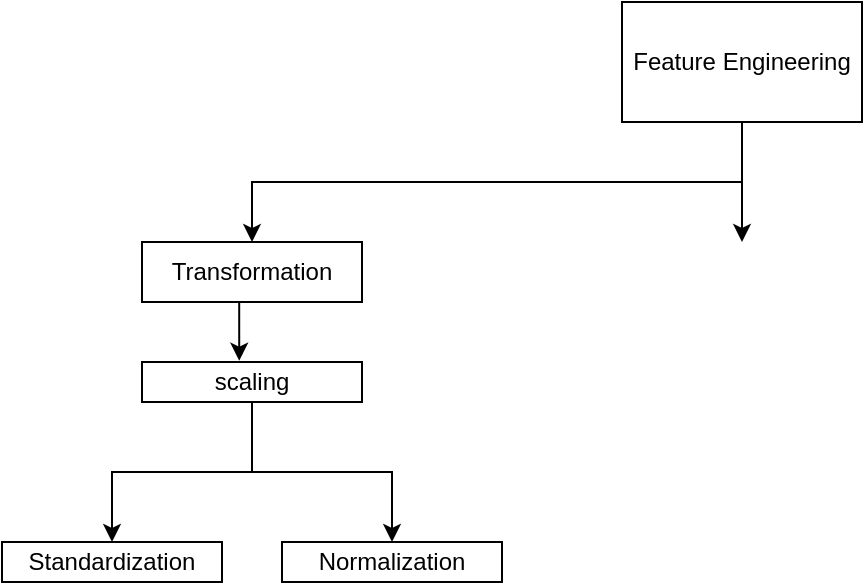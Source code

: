 <mxfile version="20.8.23" type="github">
  <diagram name="Page-1" id="khNjEgueq9Hnr0_aDzN0">
    <mxGraphModel dx="972" dy="510" grid="1" gridSize="10" guides="1" tooltips="1" connect="1" arrows="1" fold="1" page="1" pageScale="1" pageWidth="850" pageHeight="1100" math="0" shadow="0">
      <root>
        <mxCell id="0" />
        <mxCell id="1" parent="0" />
        <mxCell id="wbTJqozSOBXZTNc4BJRr-1" value="Feature Engineering" style="rounded=0;whiteSpace=wrap;html=1;" vertex="1" parent="1">
          <mxGeometry x="320" y="20" width="120" height="60" as="geometry" />
        </mxCell>
        <mxCell id="wbTJqozSOBXZTNc4BJRr-2" value="Transformation" style="rounded=0;whiteSpace=wrap;html=1;" vertex="1" parent="1">
          <mxGeometry x="80" y="140" width="110" height="30" as="geometry" />
        </mxCell>
        <mxCell id="wbTJqozSOBXZTNc4BJRr-4" value="" style="edgeStyle=orthogonalEdgeStyle;rounded=0;orthogonalLoop=1;jettySize=auto;html=1;exitX=0.5;exitY=1;exitDx=0;exitDy=0;" edge="1" parent="1" source="wbTJqozSOBXZTNc4BJRr-1" target="wbTJqozSOBXZTNc4BJRr-2">
          <mxGeometry relative="1" as="geometry" />
        </mxCell>
        <mxCell id="wbTJqozSOBXZTNc4BJRr-6" value="" style="edgeStyle=orthogonalEdgeStyle;rounded=0;orthogonalLoop=1;jettySize=auto;html=1;" edge="1" parent="1">
          <mxGeometry relative="1" as="geometry">
            <mxPoint x="380" y="80" as="sourcePoint" />
            <mxPoint x="380" y="140" as="targetPoint" />
          </mxGeometry>
        </mxCell>
        <mxCell id="wbTJqozSOBXZTNc4BJRr-12" value="" style="edgeStyle=orthogonalEdgeStyle;rounded=0;orthogonalLoop=1;jettySize=auto;html=1;" edge="1" parent="1" source="wbTJqozSOBXZTNc4BJRr-7" target="wbTJqozSOBXZTNc4BJRr-11">
          <mxGeometry relative="1" as="geometry" />
        </mxCell>
        <mxCell id="wbTJqozSOBXZTNc4BJRr-7" value="scaling" style="rounded=0;whiteSpace=wrap;html=1;" vertex="1" parent="1">
          <mxGeometry x="80" y="200" width="110" height="20" as="geometry" />
        </mxCell>
        <mxCell id="wbTJqozSOBXZTNc4BJRr-9" value="" style="edgeStyle=orthogonalEdgeStyle;rounded=0;orthogonalLoop=1;jettySize=auto;html=1;exitX=0.5;exitY=1;exitDx=0;exitDy=0;entryX=0.442;entryY=-0.033;entryDx=0;entryDy=0;entryPerimeter=0;" edge="1" parent="1" source="wbTJqozSOBXZTNc4BJRr-2" target="wbTJqozSOBXZTNc4BJRr-7">
          <mxGeometry relative="1" as="geometry">
            <mxPoint x="355" y="260" as="sourcePoint" />
            <mxPoint x="100" y="320" as="targetPoint" />
          </mxGeometry>
        </mxCell>
        <mxCell id="wbTJqozSOBXZTNc4BJRr-10" value="Standardization" style="rounded=0;whiteSpace=wrap;html=1;" vertex="1" parent="1">
          <mxGeometry x="10" y="290" width="110" height="20" as="geometry" />
        </mxCell>
        <mxCell id="wbTJqozSOBXZTNc4BJRr-11" value="Normalization" style="rounded=0;whiteSpace=wrap;html=1;" vertex="1" parent="1">
          <mxGeometry x="150" y="290" width="110" height="20" as="geometry" />
        </mxCell>
        <mxCell id="wbTJqozSOBXZTNc4BJRr-13" value="" style="edgeStyle=orthogonalEdgeStyle;rounded=0;orthogonalLoop=1;jettySize=auto;html=1;exitX=0.5;exitY=1;exitDx=0;exitDy=0;entryX=0.5;entryY=0;entryDx=0;entryDy=0;" edge="1" parent="1" source="wbTJqozSOBXZTNc4BJRr-7" target="wbTJqozSOBXZTNc4BJRr-10">
          <mxGeometry relative="1" as="geometry">
            <mxPoint x="135" y="230" as="sourcePoint" />
            <mxPoint x="215" y="300" as="targetPoint" />
          </mxGeometry>
        </mxCell>
      </root>
    </mxGraphModel>
  </diagram>
</mxfile>
